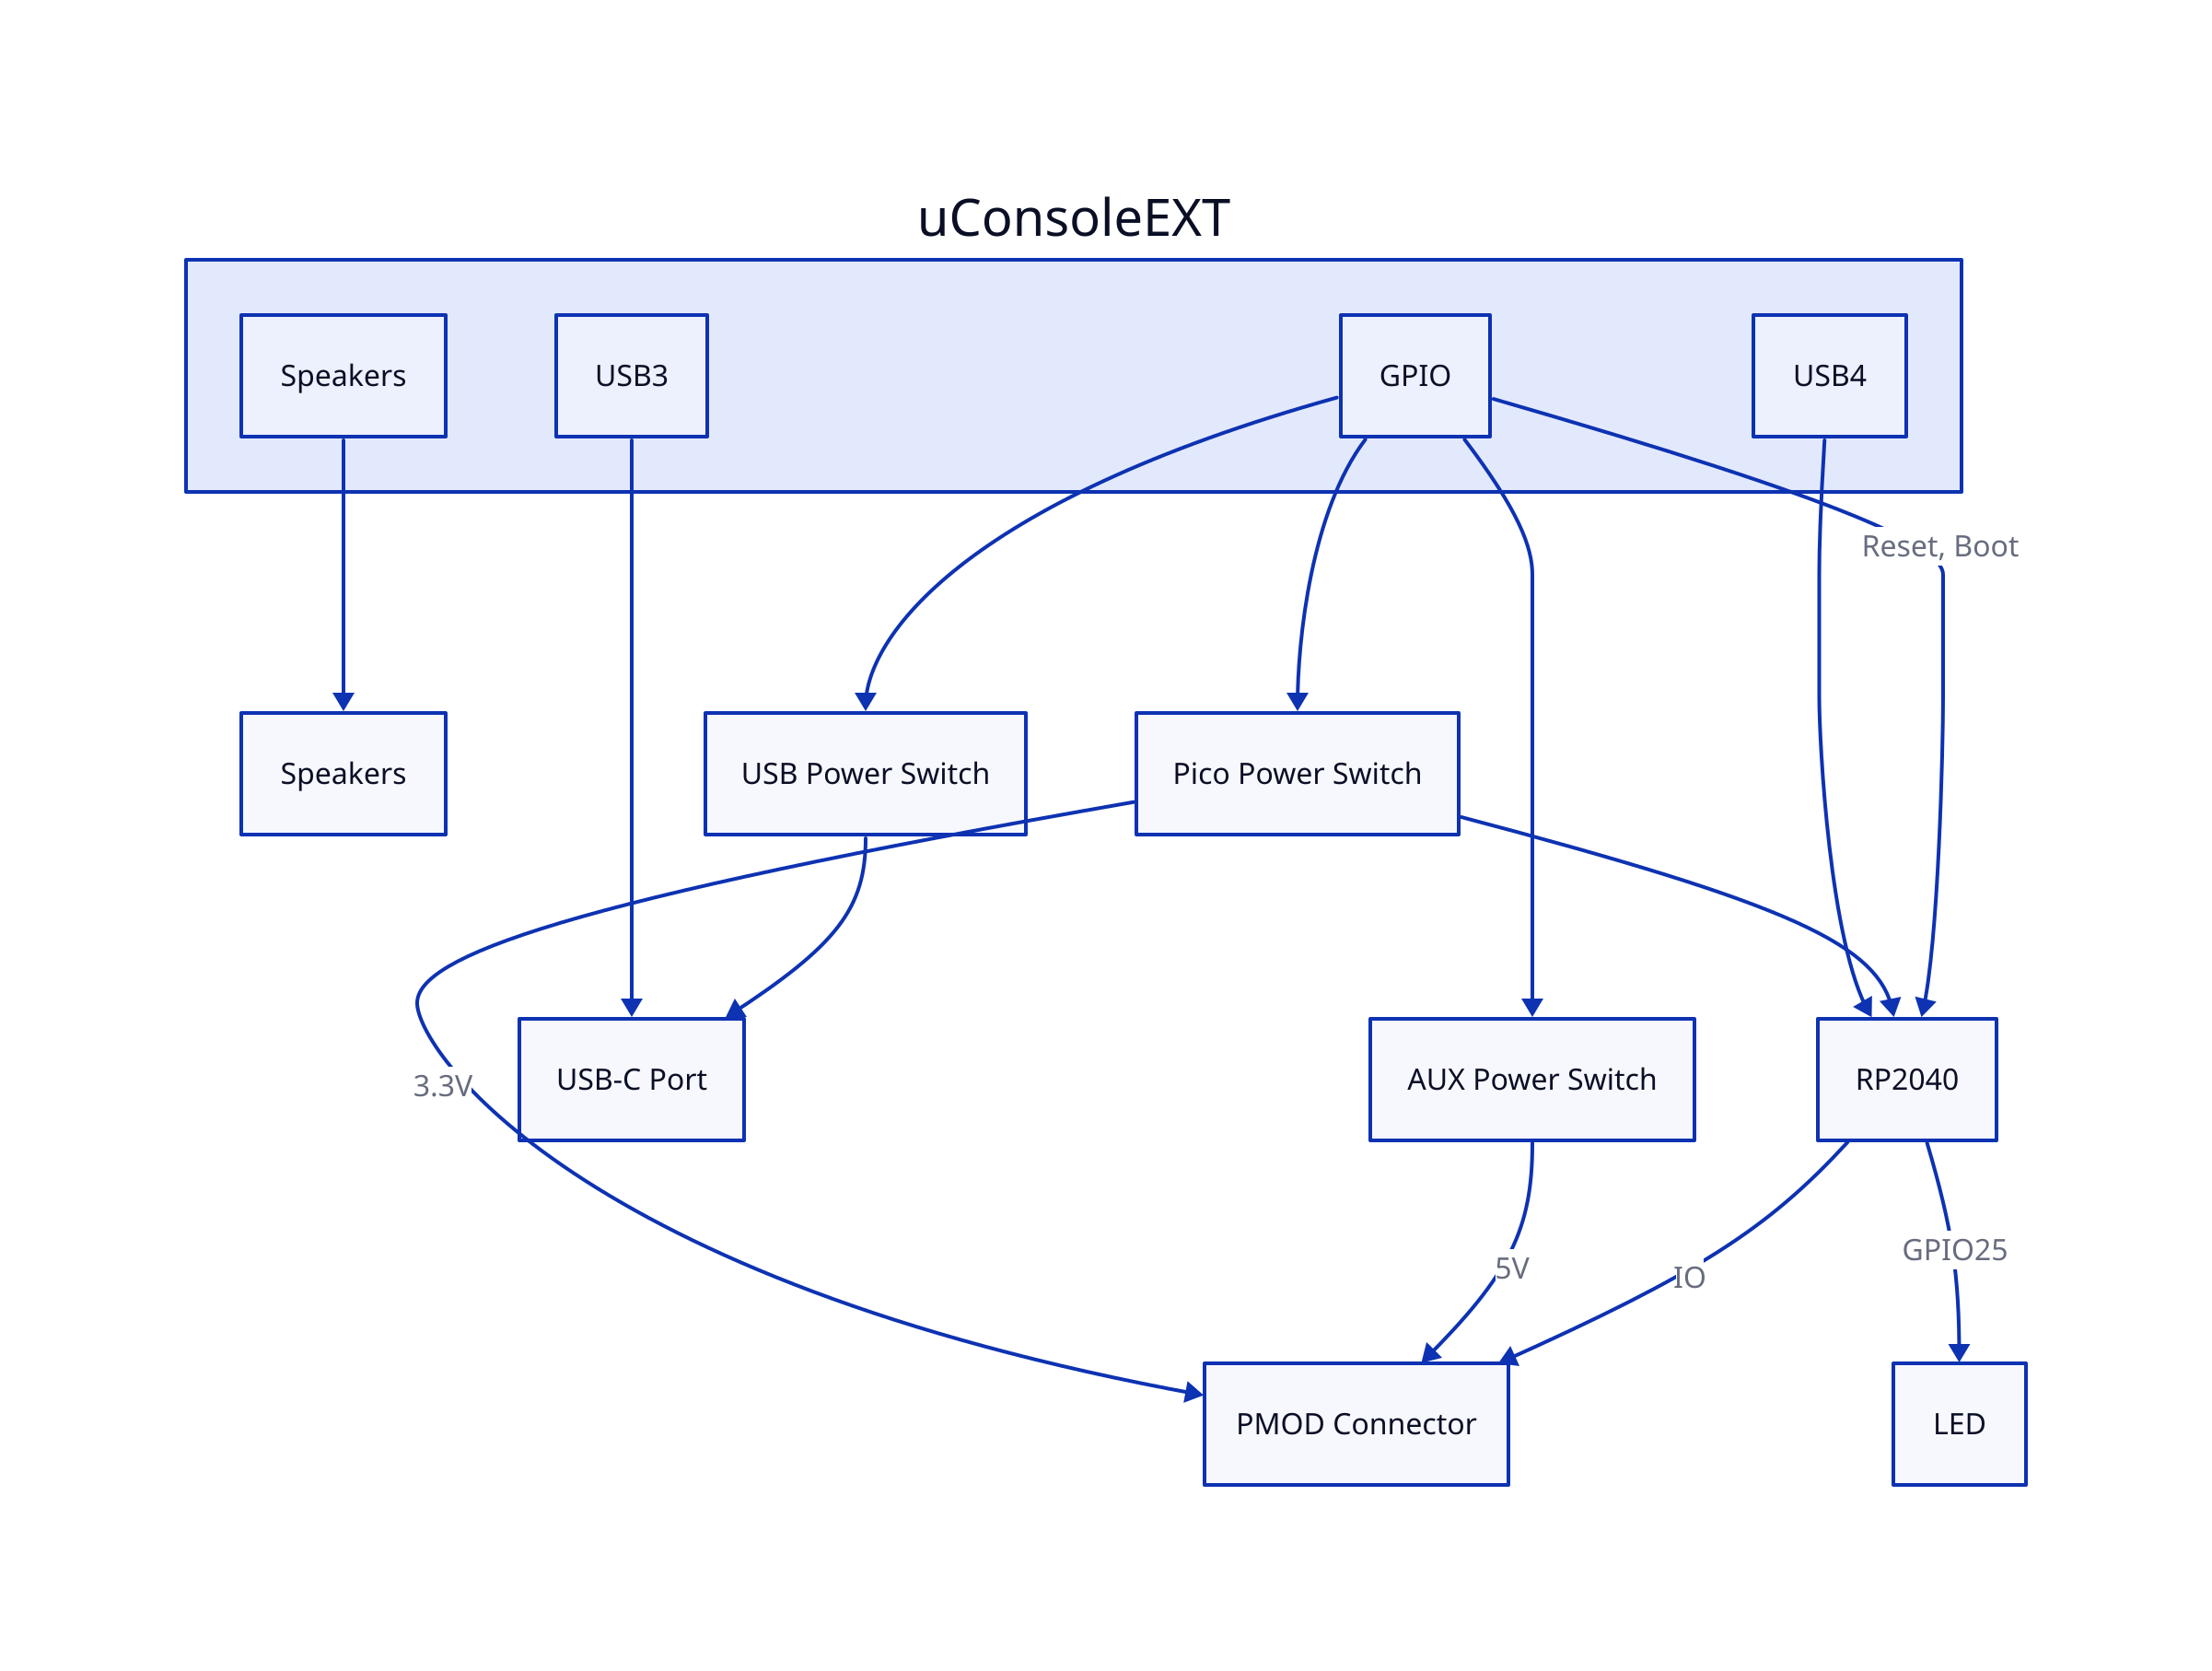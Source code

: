 uConsoleEXT: {
  Speakers
  USB3
  GPIO
  USB4
}

uConsoleEXT.Speakers -> Speakers

uConsoleEXT.USB4 -> RP2040
uConsoleEXT.USB3 -> USB-C Port

uConsoleEXT.GPIO -> Pico Power Switch
uConsoleEXT.GPIO -> USB Power Switch
uConsoleEXT.GPIO -> AUX Power Switch

Pico Power Switch -> RP2040
Pico Power Switch -> PMOD Connector: 3.3V
AUX Power Switch -> PMOD Connector: 5V
USB Power Switch -> USB-C Port

uConsoleEXT.GPIO -> RP2040: Reset, Boot

RP2040 -> PMOD Connector: IO
RP2040 -> LED: GPIO25
